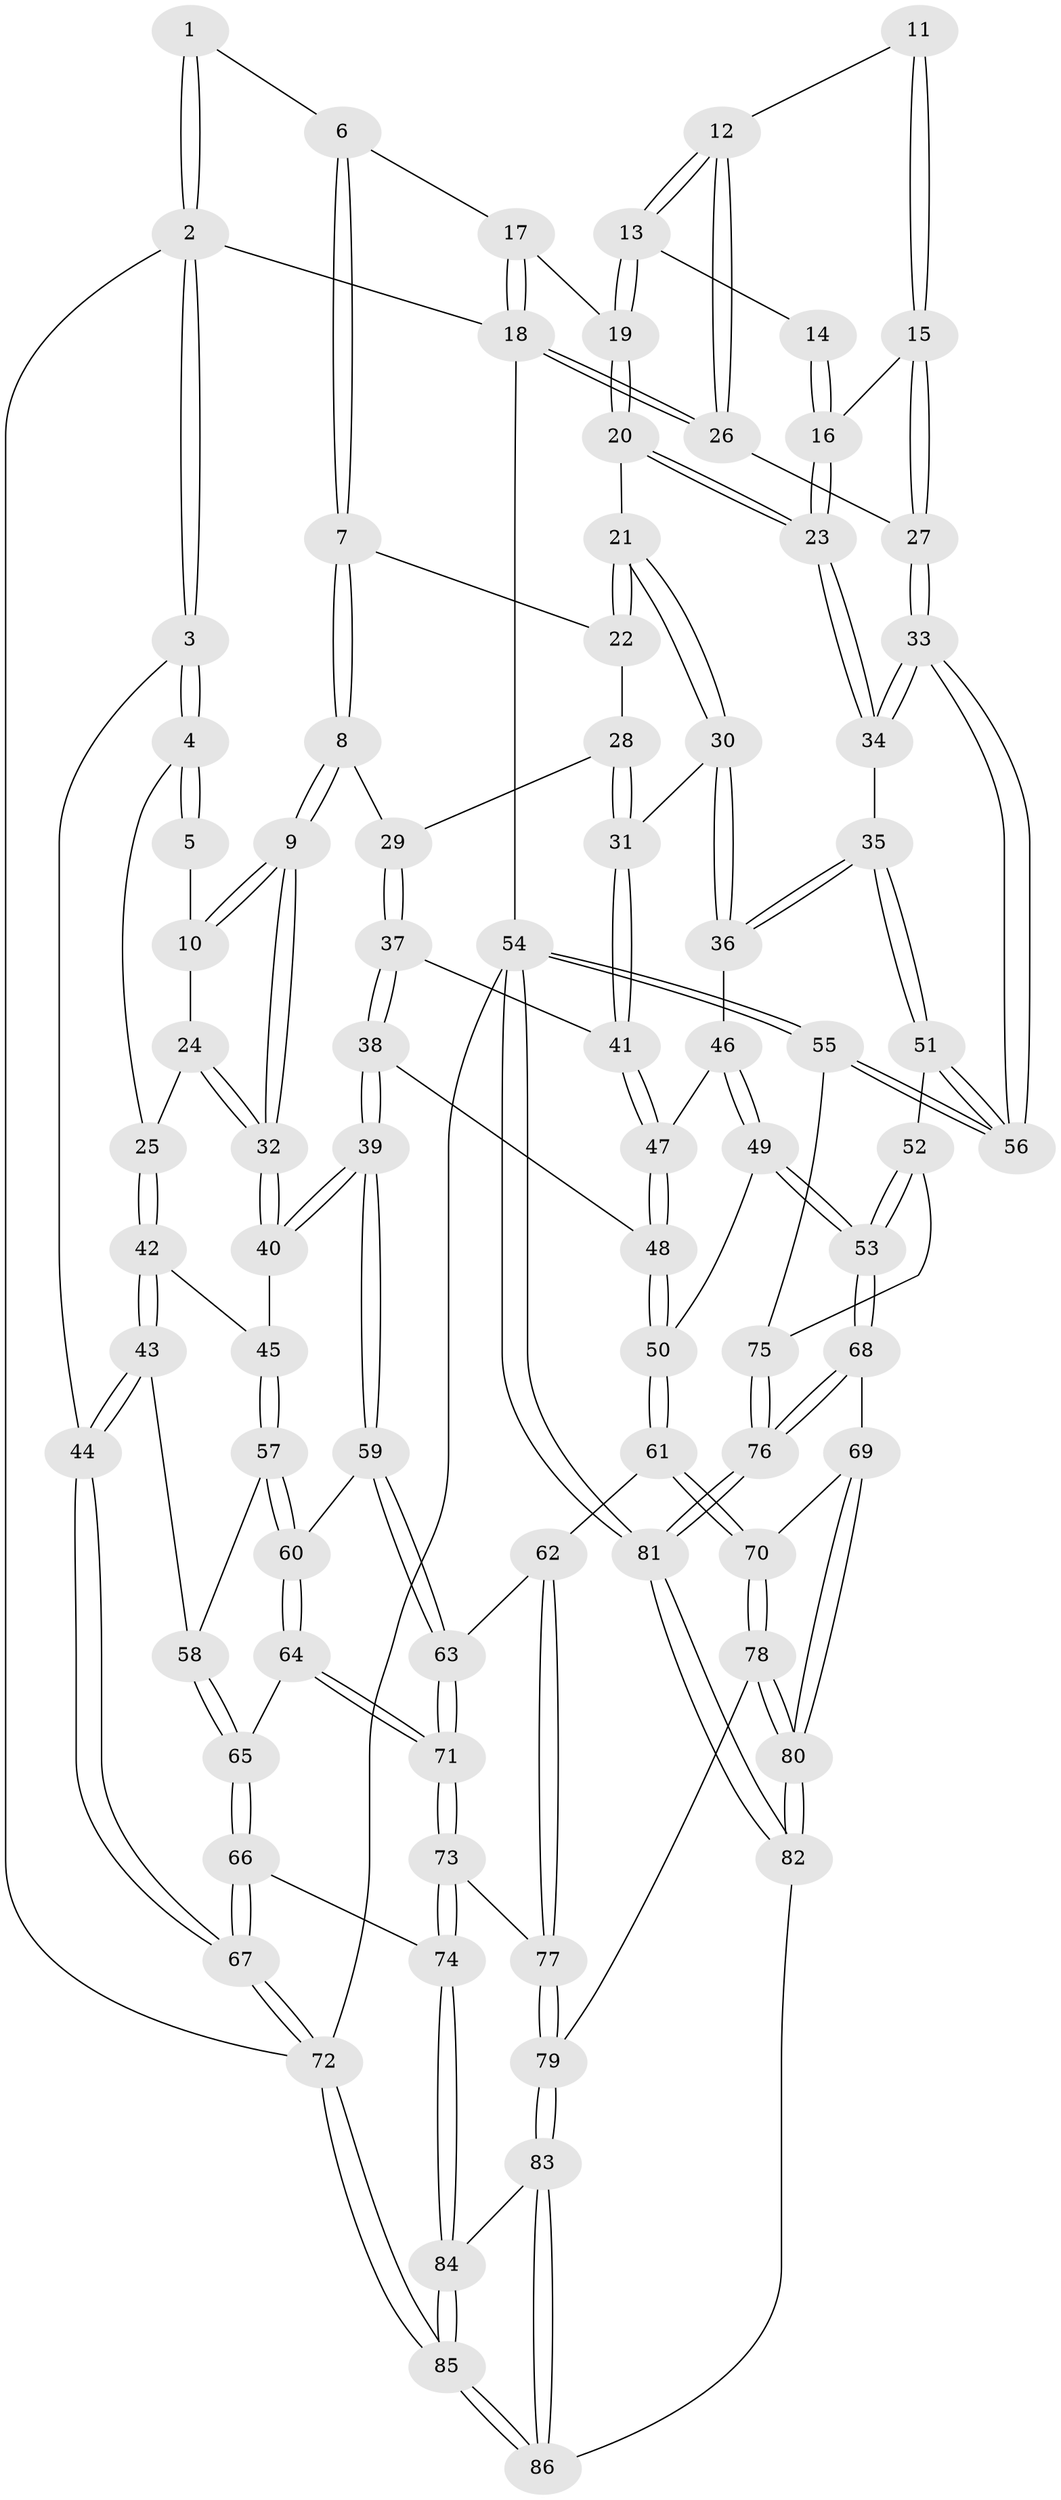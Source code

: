 // coarse degree distribution, {4: 0.36065573770491804, 3: 0.5901639344262295, 2: 0.04918032786885246}
// Generated by graph-tools (version 1.1) at 2025/38/03/04/25 23:38:37]
// undirected, 86 vertices, 212 edges
graph export_dot {
  node [color=gray90,style=filled];
  1 [pos="+0.19538077590438607+0"];
  2 [pos="+0+0"];
  3 [pos="+0+0.15079199554961087"];
  4 [pos="+0.05490010194124849+0.17933087255389224"];
  5 [pos="+0.1933690362957924+0"];
  6 [pos="+0.5546871020185086+0"];
  7 [pos="+0.510943414936292+0.044920298032408545"];
  8 [pos="+0.4919498773272156+0.11190420845834707"];
  9 [pos="+0.4408460844958875+0.1511309322562752"];
  10 [pos="+0.22942811321641815+0.09949058288391624"];
  11 [pos="+0.9504539854375788+0.1184236735862217"];
  12 [pos="+1+0.04147872775149785"];
  13 [pos="+0.806491774927314+0.053093485845905515"];
  14 [pos="+0.867721701786287+0.09281523263890556"];
  15 [pos="+0.9358949552496297+0.18421622329096657"];
  16 [pos="+0.9188823294480565+0.20113799773275623"];
  17 [pos="+0.6545461471631587+0"];
  18 [pos="+1+0"];
  19 [pos="+0.7833634125852693+0.04484142286673267"];
  20 [pos="+0.7783823034503119+0.18316379756194215"];
  21 [pos="+0.7633422107121457+0.1943752762337011"];
  22 [pos="+0.7080623115936967+0.18823495135044443"];
  23 [pos="+0.8861400661885444+0.26133686084616803"];
  24 [pos="+0.20076431164164873+0.16506649955577418"];
  25 [pos="+0.06417044518751945+0.18516574469107142"];
  26 [pos="+1+0"];
  27 [pos="+1+0.17666034762537305"];
  28 [pos="+0.6349582899079544+0.20499810339347188"];
  29 [pos="+0.5112841417648764+0.14147795956328635"];
  30 [pos="+0.7248443907468507+0.2591098910587257"];
  31 [pos="+0.6705613487052066+0.2740890750435174"];
  32 [pos="+0.31554316405144467+0.3272146267753211"];
  33 [pos="+1+0.373858056349576"];
  34 [pos="+0.9354235409740101+0.38814475918897373"];
  35 [pos="+0.891042162168736+0.4226889995336559"];
  36 [pos="+0.774341548092092+0.3878036148695587"];
  37 [pos="+0.567497183332718+0.3114614517086331"];
  38 [pos="+0.4386197842315667+0.4334307873615598"];
  39 [pos="+0.36598521640480935+0.42263254784639737"];
  40 [pos="+0.31273786394280395+0.3484709219398597"];
  41 [pos="+0.6184524931817742+0.326184621388274"];
  42 [pos="+0.09900860274571703+0.3050555385908629"];
  43 [pos="+0+0.4704009773140912"];
  44 [pos="+0+0.46970751122412685"];
  45 [pos="+0.2953797162482213+0.35148408070768544"];
  46 [pos="+0.6724377991673096+0.40492576231735095"];
  47 [pos="+0.67117036543319+0.40408025401744707"];
  48 [pos="+0.48308450669251674+0.4685299603200326"];
  49 [pos="+0.65255048211574+0.5776243204248669"];
  50 [pos="+0.5175023475728155+0.5171085664635652"];
  51 [pos="+0.8429378909609099+0.5792759311124606"];
  52 [pos="+0.8273317409730718+0.6023048019963829"];
  53 [pos="+0.7146267177634468+0.6629364171567155"];
  54 [pos="+1+1"];
  55 [pos="+1+0.7070187735704363"];
  56 [pos="+1+0.6559316749894316"];
  57 [pos="+0.09182410154811003+0.48925532030589114"];
  58 [pos="+0.025445164462111345+0.4926710758922577"];
  59 [pos="+0.29905061754322226+0.5947004865980549"];
  60 [pos="+0.2744317758400417+0.6013384857765789"];
  61 [pos="+0.44392752813116715+0.7096422837220219"];
  62 [pos="+0.38107008702868994+0.683827762978881"];
  63 [pos="+0.3771176643180515+0.6806120577371976"];
  64 [pos="+0.20971151356298925+0.6597059253361035"];
  65 [pos="+0.09320358518871145+0.6528144680295125"];
  66 [pos="+0.0034930905712722013+0.8026613174382742"];
  67 [pos="+0+0.8592287195603852"];
  68 [pos="+0.7135686723462491+0.6655492797254042"];
  69 [pos="+0.6508629364604145+0.7330846343746915"];
  70 [pos="+0.4622303577438347+0.7284487973214401"];
  71 [pos="+0.19738489849890417+0.8039633974331462"];
  72 [pos="+0+1"];
  73 [pos="+0.18861554128189334+0.8374479055553604"];
  74 [pos="+0.16409580809034416+0.8554409748588142"];
  75 [pos="+0.9350442260013205+0.7092054211241658"];
  76 [pos="+0.9119727237588285+0.9001295053058235"];
  77 [pos="+0.2805450446043269+0.841178223788929"];
  78 [pos="+0.4207416175484453+0.8921804354315186"];
  79 [pos="+0.38551664343236147+0.8952791301944518"];
  80 [pos="+0.6552580077020582+1"];
  81 [pos="+1+1"];
  82 [pos="+0.657974663964091+1"];
  83 [pos="+0.225989033904419+1"];
  84 [pos="+0.1658277672806626+0.8704024612796561"];
  85 [pos="+0+1"];
  86 [pos="+0.21082867144012674+1"];
  1 -- 2;
  1 -- 2;
  1 -- 6;
  2 -- 3;
  2 -- 3;
  2 -- 18;
  2 -- 72;
  3 -- 4;
  3 -- 4;
  3 -- 44;
  4 -- 5;
  4 -- 5;
  4 -- 25;
  5 -- 10;
  6 -- 7;
  6 -- 7;
  6 -- 17;
  7 -- 8;
  7 -- 8;
  7 -- 22;
  8 -- 9;
  8 -- 9;
  8 -- 29;
  9 -- 10;
  9 -- 10;
  9 -- 32;
  9 -- 32;
  10 -- 24;
  11 -- 12;
  11 -- 15;
  11 -- 15;
  12 -- 13;
  12 -- 13;
  12 -- 26;
  12 -- 26;
  13 -- 14;
  13 -- 19;
  13 -- 19;
  14 -- 16;
  14 -- 16;
  15 -- 16;
  15 -- 27;
  15 -- 27;
  16 -- 23;
  16 -- 23;
  17 -- 18;
  17 -- 18;
  17 -- 19;
  18 -- 26;
  18 -- 26;
  18 -- 54;
  19 -- 20;
  19 -- 20;
  20 -- 21;
  20 -- 23;
  20 -- 23;
  21 -- 22;
  21 -- 22;
  21 -- 30;
  21 -- 30;
  22 -- 28;
  23 -- 34;
  23 -- 34;
  24 -- 25;
  24 -- 32;
  24 -- 32;
  25 -- 42;
  25 -- 42;
  26 -- 27;
  27 -- 33;
  27 -- 33;
  28 -- 29;
  28 -- 31;
  28 -- 31;
  29 -- 37;
  29 -- 37;
  30 -- 31;
  30 -- 36;
  30 -- 36;
  31 -- 41;
  31 -- 41;
  32 -- 40;
  32 -- 40;
  33 -- 34;
  33 -- 34;
  33 -- 56;
  33 -- 56;
  34 -- 35;
  35 -- 36;
  35 -- 36;
  35 -- 51;
  35 -- 51;
  36 -- 46;
  37 -- 38;
  37 -- 38;
  37 -- 41;
  38 -- 39;
  38 -- 39;
  38 -- 48;
  39 -- 40;
  39 -- 40;
  39 -- 59;
  39 -- 59;
  40 -- 45;
  41 -- 47;
  41 -- 47;
  42 -- 43;
  42 -- 43;
  42 -- 45;
  43 -- 44;
  43 -- 44;
  43 -- 58;
  44 -- 67;
  44 -- 67;
  45 -- 57;
  45 -- 57;
  46 -- 47;
  46 -- 49;
  46 -- 49;
  47 -- 48;
  47 -- 48;
  48 -- 50;
  48 -- 50;
  49 -- 50;
  49 -- 53;
  49 -- 53;
  50 -- 61;
  50 -- 61;
  51 -- 52;
  51 -- 56;
  51 -- 56;
  52 -- 53;
  52 -- 53;
  52 -- 75;
  53 -- 68;
  53 -- 68;
  54 -- 55;
  54 -- 55;
  54 -- 81;
  54 -- 81;
  54 -- 72;
  55 -- 56;
  55 -- 56;
  55 -- 75;
  57 -- 58;
  57 -- 60;
  57 -- 60;
  58 -- 65;
  58 -- 65;
  59 -- 60;
  59 -- 63;
  59 -- 63;
  60 -- 64;
  60 -- 64;
  61 -- 62;
  61 -- 70;
  61 -- 70;
  62 -- 63;
  62 -- 77;
  62 -- 77;
  63 -- 71;
  63 -- 71;
  64 -- 65;
  64 -- 71;
  64 -- 71;
  65 -- 66;
  65 -- 66;
  66 -- 67;
  66 -- 67;
  66 -- 74;
  67 -- 72;
  67 -- 72;
  68 -- 69;
  68 -- 76;
  68 -- 76;
  69 -- 70;
  69 -- 80;
  69 -- 80;
  70 -- 78;
  70 -- 78;
  71 -- 73;
  71 -- 73;
  72 -- 85;
  72 -- 85;
  73 -- 74;
  73 -- 74;
  73 -- 77;
  74 -- 84;
  74 -- 84;
  75 -- 76;
  75 -- 76;
  76 -- 81;
  76 -- 81;
  77 -- 79;
  77 -- 79;
  78 -- 79;
  78 -- 80;
  78 -- 80;
  79 -- 83;
  79 -- 83;
  80 -- 82;
  80 -- 82;
  81 -- 82;
  81 -- 82;
  82 -- 86;
  83 -- 84;
  83 -- 86;
  83 -- 86;
  84 -- 85;
  84 -- 85;
  85 -- 86;
  85 -- 86;
}
